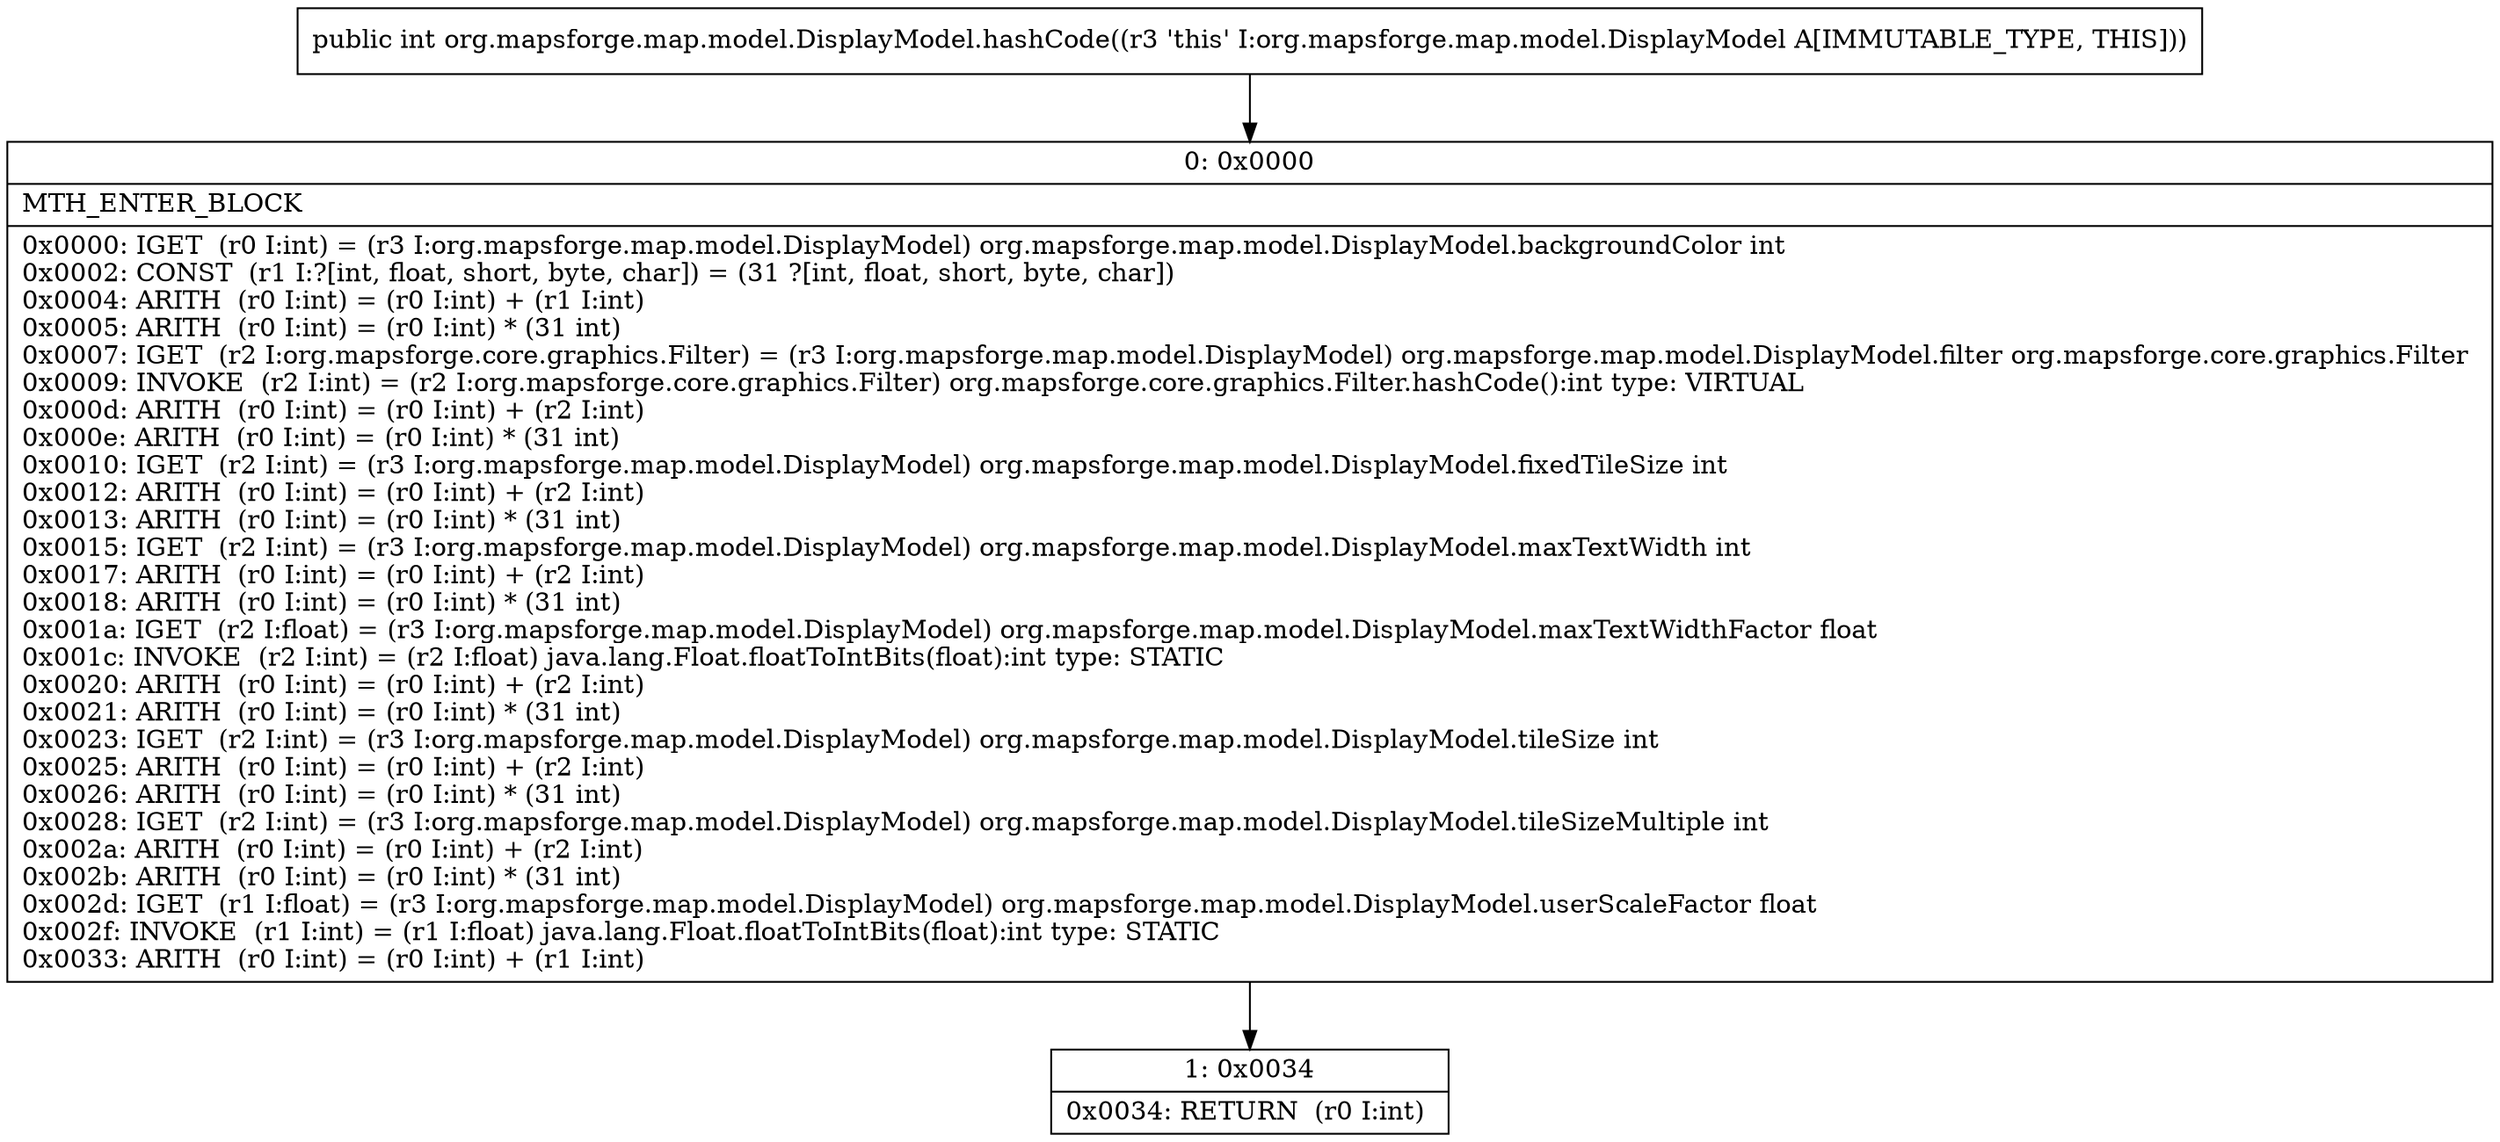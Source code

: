 digraph "CFG fororg.mapsforge.map.model.DisplayModel.hashCode()I" {
Node_0 [shape=record,label="{0\:\ 0x0000|MTH_ENTER_BLOCK\l|0x0000: IGET  (r0 I:int) = (r3 I:org.mapsforge.map.model.DisplayModel) org.mapsforge.map.model.DisplayModel.backgroundColor int \l0x0002: CONST  (r1 I:?[int, float, short, byte, char]) = (31 ?[int, float, short, byte, char]) \l0x0004: ARITH  (r0 I:int) = (r0 I:int) + (r1 I:int) \l0x0005: ARITH  (r0 I:int) = (r0 I:int) * (31 int) \l0x0007: IGET  (r2 I:org.mapsforge.core.graphics.Filter) = (r3 I:org.mapsforge.map.model.DisplayModel) org.mapsforge.map.model.DisplayModel.filter org.mapsforge.core.graphics.Filter \l0x0009: INVOKE  (r2 I:int) = (r2 I:org.mapsforge.core.graphics.Filter) org.mapsforge.core.graphics.Filter.hashCode():int type: VIRTUAL \l0x000d: ARITH  (r0 I:int) = (r0 I:int) + (r2 I:int) \l0x000e: ARITH  (r0 I:int) = (r0 I:int) * (31 int) \l0x0010: IGET  (r2 I:int) = (r3 I:org.mapsforge.map.model.DisplayModel) org.mapsforge.map.model.DisplayModel.fixedTileSize int \l0x0012: ARITH  (r0 I:int) = (r0 I:int) + (r2 I:int) \l0x0013: ARITH  (r0 I:int) = (r0 I:int) * (31 int) \l0x0015: IGET  (r2 I:int) = (r3 I:org.mapsforge.map.model.DisplayModel) org.mapsforge.map.model.DisplayModel.maxTextWidth int \l0x0017: ARITH  (r0 I:int) = (r0 I:int) + (r2 I:int) \l0x0018: ARITH  (r0 I:int) = (r0 I:int) * (31 int) \l0x001a: IGET  (r2 I:float) = (r3 I:org.mapsforge.map.model.DisplayModel) org.mapsforge.map.model.DisplayModel.maxTextWidthFactor float \l0x001c: INVOKE  (r2 I:int) = (r2 I:float) java.lang.Float.floatToIntBits(float):int type: STATIC \l0x0020: ARITH  (r0 I:int) = (r0 I:int) + (r2 I:int) \l0x0021: ARITH  (r0 I:int) = (r0 I:int) * (31 int) \l0x0023: IGET  (r2 I:int) = (r3 I:org.mapsforge.map.model.DisplayModel) org.mapsforge.map.model.DisplayModel.tileSize int \l0x0025: ARITH  (r0 I:int) = (r0 I:int) + (r2 I:int) \l0x0026: ARITH  (r0 I:int) = (r0 I:int) * (31 int) \l0x0028: IGET  (r2 I:int) = (r3 I:org.mapsforge.map.model.DisplayModel) org.mapsforge.map.model.DisplayModel.tileSizeMultiple int \l0x002a: ARITH  (r0 I:int) = (r0 I:int) + (r2 I:int) \l0x002b: ARITH  (r0 I:int) = (r0 I:int) * (31 int) \l0x002d: IGET  (r1 I:float) = (r3 I:org.mapsforge.map.model.DisplayModel) org.mapsforge.map.model.DisplayModel.userScaleFactor float \l0x002f: INVOKE  (r1 I:int) = (r1 I:float) java.lang.Float.floatToIntBits(float):int type: STATIC \l0x0033: ARITH  (r0 I:int) = (r0 I:int) + (r1 I:int) \l}"];
Node_1 [shape=record,label="{1\:\ 0x0034|0x0034: RETURN  (r0 I:int) \l}"];
MethodNode[shape=record,label="{public int org.mapsforge.map.model.DisplayModel.hashCode((r3 'this' I:org.mapsforge.map.model.DisplayModel A[IMMUTABLE_TYPE, THIS])) }"];
MethodNode -> Node_0;
Node_0 -> Node_1;
}

